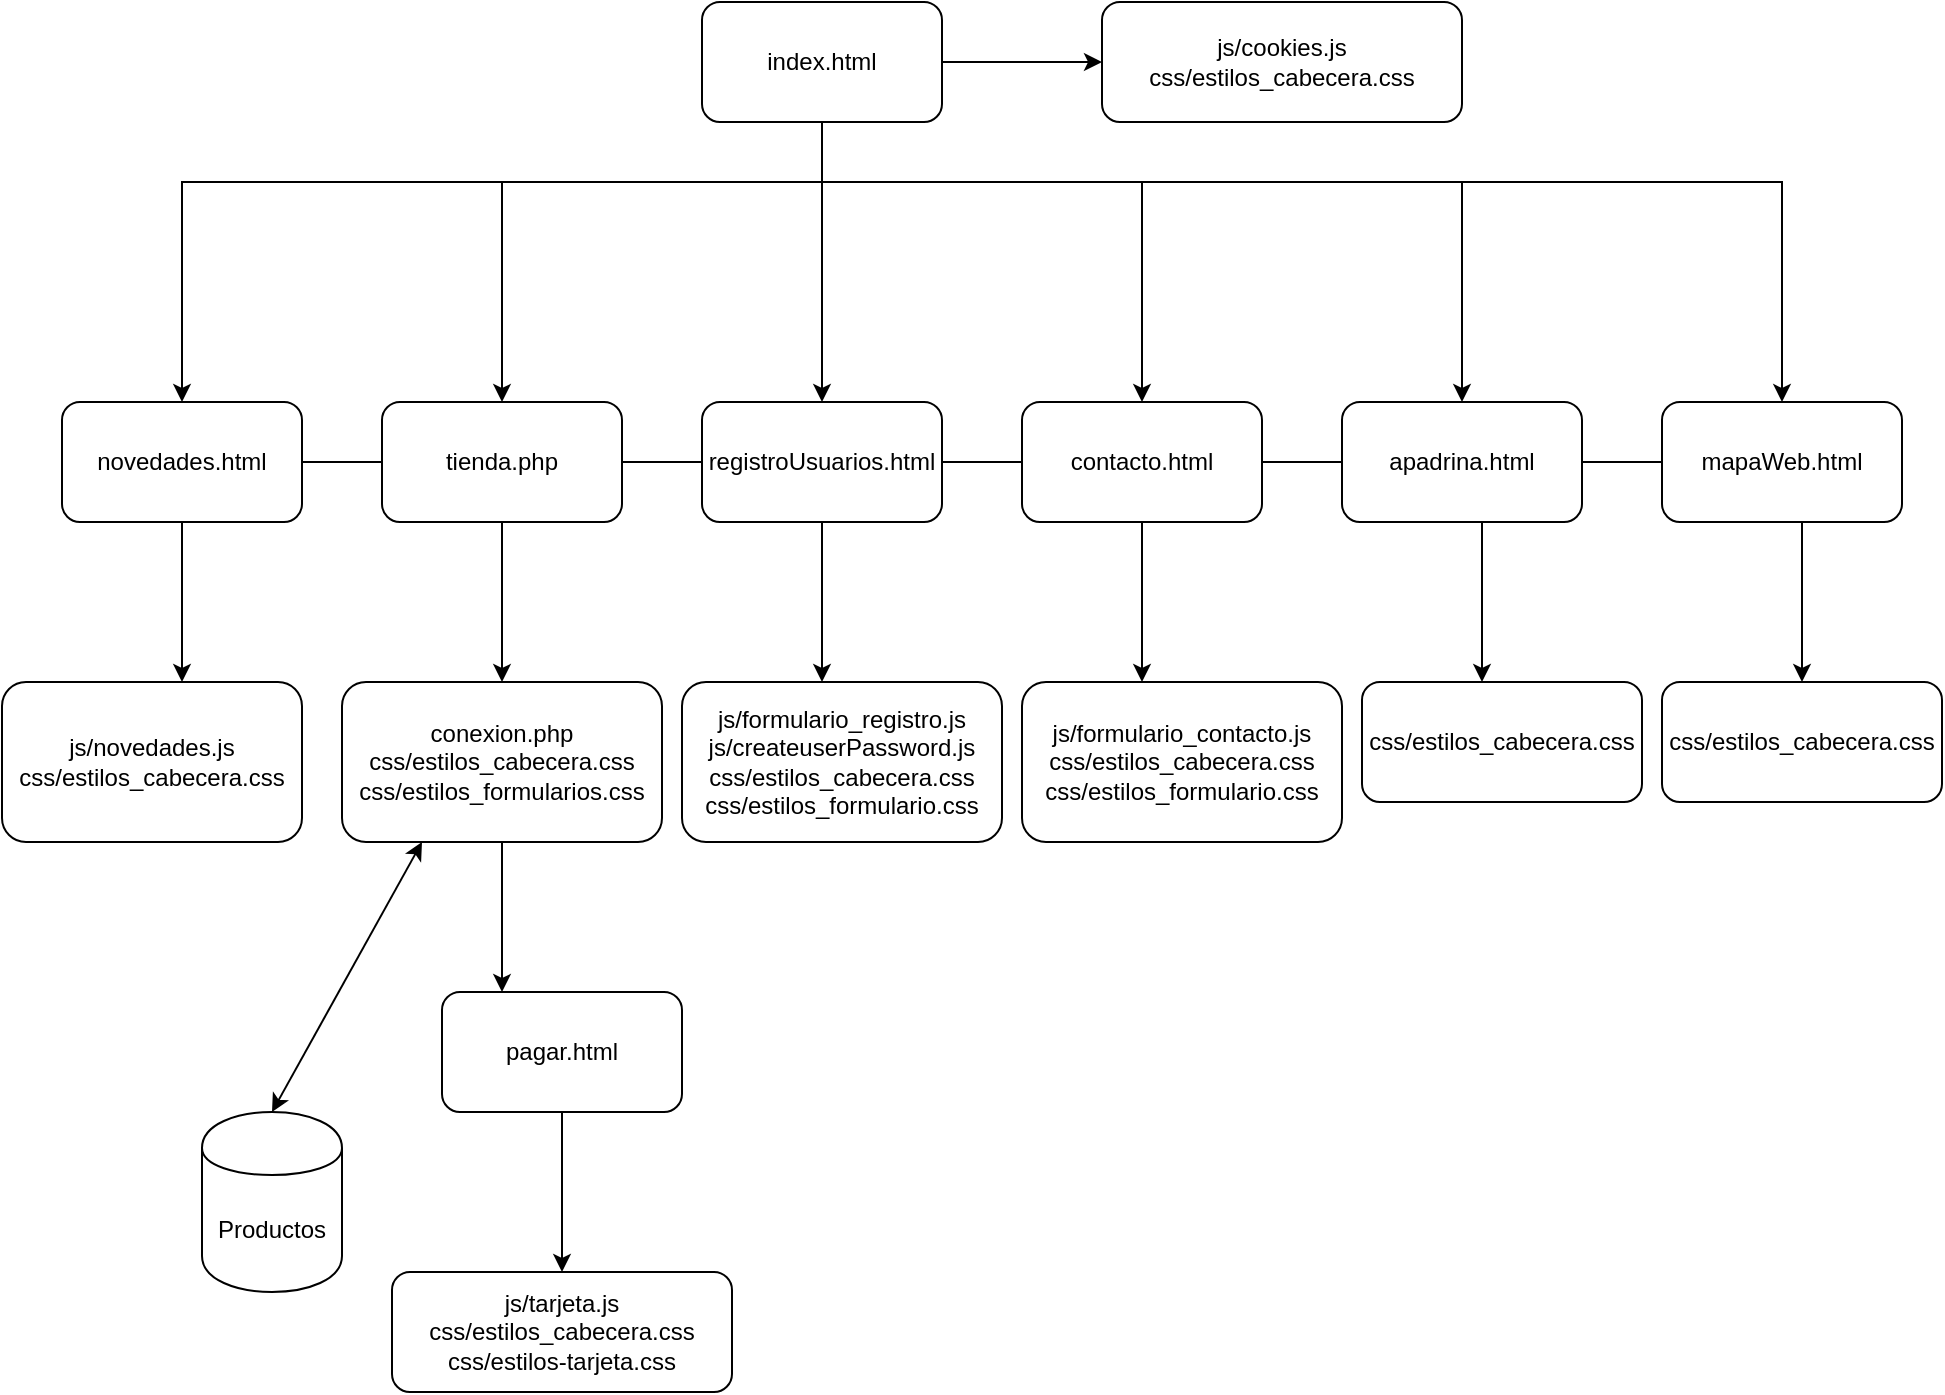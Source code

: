 <mxfile version="14.4.2" type="device"><diagram id="Ehxk_CkOepngaZflR1__" name="Page-1"><mxGraphModel dx="1814" dy="605" grid="1" gridSize="10" guides="1" tooltips="1" connect="1" arrows="1" fold="1" page="1" pageScale="1" pageWidth="827" pageHeight="1169" math="0" shadow="0"><root><mxCell id="0"/><mxCell id="1" parent="0"/><mxCell id="uooJ9VaxmT97k1R4prIQ-3" value="" style="edgeStyle=orthogonalEdgeStyle;rounded=0;orthogonalLoop=1;jettySize=auto;html=1;" parent="1" source="uooJ9VaxmT97k1R4prIQ-1" target="uooJ9VaxmT97k1R4prIQ-2" edge="1"><mxGeometry relative="1" as="geometry"/></mxCell><mxCell id="uooJ9VaxmT97k1R4prIQ-4" style="edgeStyle=orthogonalEdgeStyle;rounded=0;orthogonalLoop=1;jettySize=auto;html=1;" parent="1" source="uooJ9VaxmT97k1R4prIQ-1" target="uooJ9VaxmT97k1R4prIQ-5" edge="1"><mxGeometry relative="1" as="geometry"><mxPoint x="100" y="560" as="targetPoint"/></mxGeometry></mxCell><mxCell id="uooJ9VaxmT97k1R4prIQ-6" style="edgeStyle=orthogonalEdgeStyle;rounded=0;orthogonalLoop=1;jettySize=auto;html=1;entryX=0.5;entryY=0;entryDx=0;entryDy=0;" parent="1" source="uooJ9VaxmT97k1R4prIQ-1" target="uooJ9VaxmT97k1R4prIQ-7" edge="1"><mxGeometry relative="1" as="geometry"><mxPoint x="-60" y="220" as="targetPoint"/><Array as="points"><mxPoint x="100" y="120"/><mxPoint x="-60" y="120"/></Array></mxGeometry></mxCell><mxCell id="uooJ9VaxmT97k1R4prIQ-9" style="edgeStyle=orthogonalEdgeStyle;rounded=0;orthogonalLoop=1;jettySize=auto;html=1;" parent="1" source="uooJ9VaxmT97k1R4prIQ-1" target="uooJ9VaxmT97k1R4prIQ-8" edge="1"><mxGeometry relative="1" as="geometry"><Array as="points"><mxPoint x="100" y="120"/><mxPoint x="-220" y="120"/></Array></mxGeometry></mxCell><mxCell id="uooJ9VaxmT97k1R4prIQ-13" style="edgeStyle=orthogonalEdgeStyle;rounded=0;orthogonalLoop=1;jettySize=auto;html=1;entryX=0.5;entryY=0;entryDx=0;entryDy=0;" parent="1" source="uooJ9VaxmT97k1R4prIQ-1" target="uooJ9VaxmT97k1R4prIQ-10" edge="1"><mxGeometry relative="1" as="geometry"><Array as="points"><mxPoint x="100" y="120"/><mxPoint x="260" y="120"/></Array></mxGeometry></mxCell><mxCell id="uooJ9VaxmT97k1R4prIQ-14" style="edgeStyle=orthogonalEdgeStyle;rounded=0;orthogonalLoop=1;jettySize=auto;html=1;entryX=0.5;entryY=0;entryDx=0;entryDy=0;" parent="1" source="uooJ9VaxmT97k1R4prIQ-1" target="uooJ9VaxmT97k1R4prIQ-11" edge="1"><mxGeometry relative="1" as="geometry"><Array as="points"><mxPoint x="100" y="120"/><mxPoint x="420" y="120"/></Array></mxGeometry></mxCell><mxCell id="uooJ9VaxmT97k1R4prIQ-15" style="edgeStyle=orthogonalEdgeStyle;rounded=0;orthogonalLoop=1;jettySize=auto;html=1;entryX=0.5;entryY=0;entryDx=0;entryDy=0;" parent="1" source="uooJ9VaxmT97k1R4prIQ-1" target="uooJ9VaxmT97k1R4prIQ-12" edge="1"><mxGeometry relative="1" as="geometry"><Array as="points"><mxPoint x="100" y="120"/><mxPoint x="580" y="120"/></Array></mxGeometry></mxCell><mxCell id="uooJ9VaxmT97k1R4prIQ-1" value="&lt;font style=&quot;vertical-align: inherit&quot;&gt;&lt;font style=&quot;vertical-align: inherit&quot;&gt;&lt;font style=&quot;vertical-align: inherit&quot;&gt;&lt;font style=&quot;vertical-align: inherit&quot;&gt;index.html&lt;/font&gt;&lt;/font&gt;&lt;/font&gt;&lt;/font&gt;" style="rounded=1;whiteSpace=wrap;html=1;" parent="1" vertex="1"><mxGeometry x="40" y="30" width="120" height="60" as="geometry"/></mxCell><mxCell id="uooJ9VaxmT97k1R4prIQ-2" value="&lt;font style=&quot;vertical-align: inherit&quot;&gt;&lt;font style=&quot;vertical-align: inherit&quot;&gt;&lt;font style=&quot;vertical-align: inherit&quot;&gt;&lt;font style=&quot;vertical-align: inherit&quot;&gt;&lt;font style=&quot;vertical-align: inherit&quot;&gt;&lt;font style=&quot;vertical-align: inherit&quot;&gt;js/cookies.js&lt;br&gt;css/estilos_cabecera.css&lt;br&gt;&lt;/font&gt;&lt;/font&gt;&lt;/font&gt;&lt;/font&gt;&lt;/font&gt;&lt;/font&gt;" style="rounded=1;whiteSpace=wrap;html=1;" parent="1" vertex="1"><mxGeometry x="240" y="30" width="180" height="60" as="geometry"/></mxCell><mxCell id="uooJ9VaxmT97k1R4prIQ-23" value="" style="edgeStyle=orthogonalEdgeStyle;rounded=0;orthogonalLoop=1;jettySize=auto;html=1;" parent="1" source="uooJ9VaxmT97k1R4prIQ-5" target="uooJ9VaxmT97k1R4prIQ-22" edge="1"><mxGeometry relative="1" as="geometry"><Array as="points"><mxPoint x="100" y="350"/><mxPoint x="100" y="350"/></Array></mxGeometry></mxCell><mxCell id="uooJ9VaxmT97k1R4prIQ-5" value="registroUsuarios.html" style="rounded=1;whiteSpace=wrap;html=1;" parent="1" vertex="1"><mxGeometry x="40" y="230" width="120" height="60" as="geometry"/></mxCell><mxCell id="uooJ9VaxmT97k1R4prIQ-19" value="" style="edgeStyle=orthogonalEdgeStyle;rounded=0;orthogonalLoop=1;jettySize=auto;html=1;" parent="1" source="uooJ9VaxmT97k1R4prIQ-7" target="uooJ9VaxmT97k1R4prIQ-18" edge="1"><mxGeometry relative="1" as="geometry"/></mxCell><mxCell id="uooJ9VaxmT97k1R4prIQ-7" value="tienda.php" style="rounded=1;whiteSpace=wrap;html=1;" parent="1" vertex="1"><mxGeometry x="-120" y="230" width="120" height="60" as="geometry"/></mxCell><mxCell id="uooJ9VaxmT97k1R4prIQ-17" value="" style="edgeStyle=orthogonalEdgeStyle;rounded=0;orthogonalLoop=1;jettySize=auto;html=1;" parent="1" source="uooJ9VaxmT97k1R4prIQ-8" target="uooJ9VaxmT97k1R4prIQ-16" edge="1"><mxGeometry relative="1" as="geometry"><Array as="points"><mxPoint x="-220" y="340"/><mxPoint x="-220" y="340"/></Array></mxGeometry></mxCell><mxCell id="uooJ9VaxmT97k1R4prIQ-8" value="novedades.html" style="rounded=1;whiteSpace=wrap;html=1;" parent="1" vertex="1"><mxGeometry x="-280" y="230" width="120" height="60" as="geometry"/></mxCell><mxCell id="uooJ9VaxmT97k1R4prIQ-25" value="" style="edgeStyle=orthogonalEdgeStyle;rounded=0;orthogonalLoop=1;jettySize=auto;html=1;" parent="1" source="uooJ9VaxmT97k1R4prIQ-10" target="uooJ9VaxmT97k1R4prIQ-24" edge="1"><mxGeometry relative="1" as="geometry"><Array as="points"><mxPoint x="260" y="350"/><mxPoint x="260" y="350"/></Array></mxGeometry></mxCell><mxCell id="uooJ9VaxmT97k1R4prIQ-10" value="contacto.html" style="rounded=1;whiteSpace=wrap;html=1;" parent="1" vertex="1"><mxGeometry x="200" y="230" width="120" height="60" as="geometry"/></mxCell><mxCell id="uooJ9VaxmT97k1R4prIQ-32" value="" style="edgeStyle=orthogonalEdgeStyle;rounded=0;orthogonalLoop=1;jettySize=auto;html=1;" parent="1" source="uooJ9VaxmT97k1R4prIQ-11" target="uooJ9VaxmT97k1R4prIQ-31" edge="1"><mxGeometry relative="1" as="geometry"><Array as="points"><mxPoint x="430" y="310"/><mxPoint x="430" y="310"/></Array></mxGeometry></mxCell><mxCell id="uooJ9VaxmT97k1R4prIQ-11" value="apadrina.html" style="rounded=1;whiteSpace=wrap;html=1;" parent="1" vertex="1"><mxGeometry x="360" y="230" width="120" height="60" as="geometry"/></mxCell><mxCell id="uooJ9VaxmT97k1R4prIQ-34" value="" style="edgeStyle=orthogonalEdgeStyle;rounded=0;orthogonalLoop=1;jettySize=auto;html=1;" parent="1" source="uooJ9VaxmT97k1R4prIQ-12" target="uooJ9VaxmT97k1R4prIQ-33" edge="1"><mxGeometry relative="1" as="geometry"><Array as="points"><mxPoint x="590" y="310"/><mxPoint x="590" y="310"/></Array></mxGeometry></mxCell><mxCell id="uooJ9VaxmT97k1R4prIQ-12" value="mapaWeb.html" style="rounded=1;whiteSpace=wrap;html=1;" parent="1" vertex="1"><mxGeometry x="520" y="230" width="120" height="60" as="geometry"/></mxCell><mxCell id="uooJ9VaxmT97k1R4prIQ-16" value="js/novedades.js&lt;br&gt;css/estilos_cabecera.css" style="whiteSpace=wrap;html=1;rounded=1;" parent="1" vertex="1"><mxGeometry x="-310" y="370" width="150" height="80" as="geometry"/></mxCell><mxCell id="uooJ9VaxmT97k1R4prIQ-28" value="" style="edgeStyle=orthogonalEdgeStyle;rounded=0;orthogonalLoop=1;jettySize=auto;html=1;" parent="1" source="uooJ9VaxmT97k1R4prIQ-18" target="uooJ9VaxmT97k1R4prIQ-27" edge="1"><mxGeometry relative="1" as="geometry"><Array as="points"><mxPoint x="-30" y="450"/><mxPoint x="-30" y="450"/></Array></mxGeometry></mxCell><mxCell id="uooJ9VaxmT97k1R4prIQ-18" value="conexion.php&lt;br&gt;css/estilos_cabecera.css&lt;br&gt;css/estilos_formularios.css" style="rounded=1;whiteSpace=wrap;html=1;" parent="1" vertex="1"><mxGeometry x="-140" y="370" width="160" height="80" as="geometry"/></mxCell><mxCell id="uooJ9VaxmT97k1R4prIQ-20" value="Productos" style="shape=cylinder;whiteSpace=wrap;html=1;boundedLbl=1;backgroundOutline=1;rounded=1;" parent="1" vertex="1"><mxGeometry x="-210" y="585" width="70" height="90" as="geometry"/></mxCell><mxCell id="uooJ9VaxmT97k1R4prIQ-22" value="js/formulario_registro.js&lt;br&gt;js/createuserPassword.js&lt;br&gt;css/estilos_cabecera.css&lt;br&gt;css/estilos_formulario.css" style="rounded=1;whiteSpace=wrap;html=1;" parent="1" vertex="1"><mxGeometry x="30" y="370" width="160" height="80" as="geometry"/></mxCell><mxCell id="uooJ9VaxmT97k1R4prIQ-24" value="js/formulario_contacto.js&lt;br&gt;css/estilos_cabecera.css&lt;br&gt;css/estilos_formulario.css" style="rounded=1;whiteSpace=wrap;html=1;" parent="1" vertex="1"><mxGeometry x="200" y="370" width="160" height="80" as="geometry"/></mxCell><mxCell id="uooJ9VaxmT97k1R4prIQ-26" value="" style="endArrow=classic;startArrow=classic;html=1;exitX=0.5;exitY=0;exitDx=0;exitDy=0;entryX=0.25;entryY=1;entryDx=0;entryDy=0;" parent="1" source="uooJ9VaxmT97k1R4prIQ-20" target="uooJ9VaxmT97k1R4prIQ-18" edge="1"><mxGeometry width="50" height="50" relative="1" as="geometry"><mxPoint y="700" as="sourcePoint"/><mxPoint x="-100" y="440" as="targetPoint"/></mxGeometry></mxCell><mxCell id="uooJ9VaxmT97k1R4prIQ-30" value="" style="edgeStyle=orthogonalEdgeStyle;rounded=0;orthogonalLoop=1;jettySize=auto;html=1;" parent="1" source="uooJ9VaxmT97k1R4prIQ-27" target="uooJ9VaxmT97k1R4prIQ-29" edge="1"><mxGeometry relative="1" as="geometry"/></mxCell><mxCell id="uooJ9VaxmT97k1R4prIQ-27" value="pagar.html" style="whiteSpace=wrap;html=1;rounded=1;" parent="1" vertex="1"><mxGeometry x="-90" y="525" width="120" height="60" as="geometry"/></mxCell><mxCell id="uooJ9VaxmT97k1R4prIQ-29" value="js/tarjeta.js&lt;br&gt;css/estilos_cabecera.css&lt;br&gt;css/estilos-tarjeta.css" style="whiteSpace=wrap;html=1;rounded=1;" parent="1" vertex="1"><mxGeometry x="-115" y="665" width="170" height="60" as="geometry"/></mxCell><mxCell id="uooJ9VaxmT97k1R4prIQ-31" value="css/estilos_cabecera.css" style="rounded=1;whiteSpace=wrap;html=1;" parent="1" vertex="1"><mxGeometry x="370" y="370" width="140" height="60" as="geometry"/></mxCell><mxCell id="uooJ9VaxmT97k1R4prIQ-33" value="css/estilos_cabecera.css" style="rounded=1;whiteSpace=wrap;html=1;" parent="1" vertex="1"><mxGeometry x="520" y="370" width="140" height="60" as="geometry"/></mxCell><mxCell id="LYtioavpvsJzPnzbNvTy-1" value="" style="endArrow=none;html=1;exitX=1;exitY=0.5;exitDx=0;exitDy=0;entryX=0;entryY=0.5;entryDx=0;entryDy=0;" edge="1" parent="1" source="uooJ9VaxmT97k1R4prIQ-8" target="uooJ9VaxmT97k1R4prIQ-7"><mxGeometry width="50" height="50" relative="1" as="geometry"><mxPoint x="130" y="340" as="sourcePoint"/><mxPoint x="180" y="290" as="targetPoint"/></mxGeometry></mxCell><mxCell id="LYtioavpvsJzPnzbNvTy-4" value="" style="endArrow=none;html=1;exitX=1;exitY=0.5;exitDx=0;exitDy=0;entryX=0;entryY=0.5;entryDx=0;entryDy=0;entryPerimeter=0;" edge="1" parent="1" source="uooJ9VaxmT97k1R4prIQ-7" target="uooJ9VaxmT97k1R4prIQ-5"><mxGeometry width="50" height="50" relative="1" as="geometry"><mxPoint x="130" y="340" as="sourcePoint"/><mxPoint x="180" y="290" as="targetPoint"/></mxGeometry></mxCell><mxCell id="LYtioavpvsJzPnzbNvTy-5" value="" style="endArrow=none;html=1;entryX=0;entryY=0.5;entryDx=0;entryDy=0;exitX=1;exitY=0.5;exitDx=0;exitDy=0;" edge="1" parent="1" source="uooJ9VaxmT97k1R4prIQ-5" target="uooJ9VaxmT97k1R4prIQ-10"><mxGeometry width="50" height="50" relative="1" as="geometry"><mxPoint x="130" y="340" as="sourcePoint"/><mxPoint x="180" y="290" as="targetPoint"/></mxGeometry></mxCell><mxCell id="LYtioavpvsJzPnzbNvTy-6" value="" style="endArrow=none;html=1;entryX=1;entryY=0.5;entryDx=0;entryDy=0;exitX=0;exitY=0.5;exitDx=0;exitDy=0;" edge="1" parent="1" source="uooJ9VaxmT97k1R4prIQ-11" target="uooJ9VaxmT97k1R4prIQ-10"><mxGeometry width="50" height="50" relative="1" as="geometry"><mxPoint x="130" y="340" as="sourcePoint"/><mxPoint x="180" y="290" as="targetPoint"/></mxGeometry></mxCell><mxCell id="LYtioavpvsJzPnzbNvTy-7" value="" style="endArrow=none;html=1;entryX=1;entryY=0.5;entryDx=0;entryDy=0;exitX=0;exitY=0.5;exitDx=0;exitDy=0;" edge="1" parent="1" source="uooJ9VaxmT97k1R4prIQ-12" target="uooJ9VaxmT97k1R4prIQ-11"><mxGeometry width="50" height="50" relative="1" as="geometry"><mxPoint x="130" y="340" as="sourcePoint"/><mxPoint x="180" y="290" as="targetPoint"/></mxGeometry></mxCell></root></mxGraphModel></diagram></mxfile>